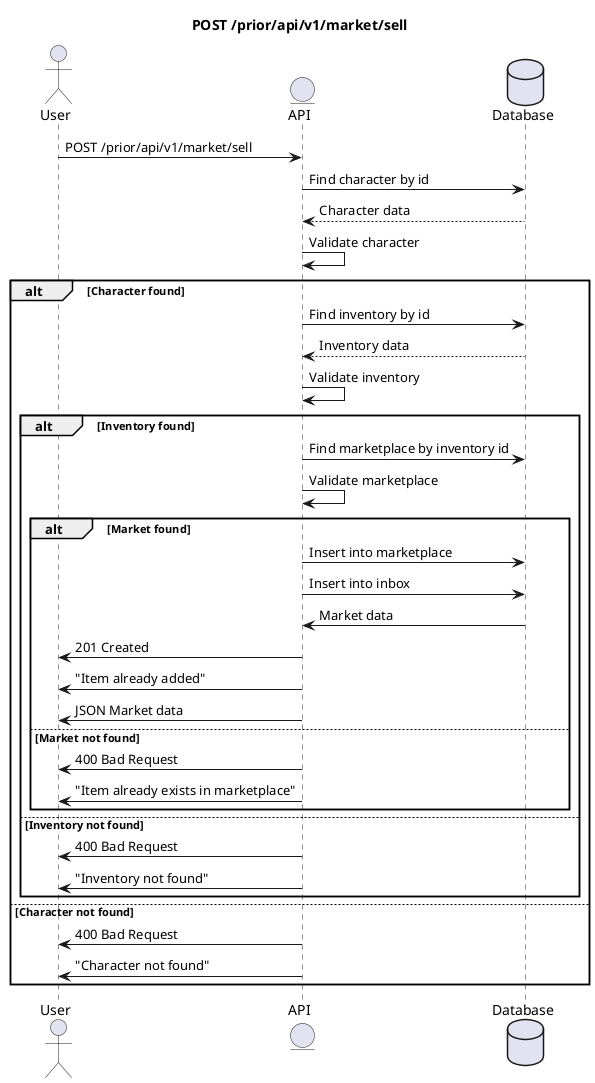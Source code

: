 @startuml
'https://plantuml.com/sequence-diagram

title POST /prior/api/v1/market/sell

actor User as u
entity API as a
database Database as d

u->a: POST /prior/api/v1/market/sell

a->d: Find character by id
d-->a: Character data
a->a : Validate character

alt Character found
    a->d: Find inventory by id
    d-->a: Inventory data
    a->a : Validate inventory

    alt Inventory found
        a->d : Find marketplace by inventory id
        a->a : Validate marketplace

        alt Market found
            a->d: Insert into marketplace
            a->d: Insert into inbox
            d->a: Market data
            a->u: 201 Created
            a->u: "Item already added"
            a->u: JSON Market data
        else Market not found
            a->u: 400 Bad Request
            a->u: "Item already exists in marketplace"
        end

    else Inventory not found
        a->u: 400 Bad Request
        a->u: "Inventory not found"
    end

else Character not found
    a->u: 400 Bad Request
    a->u: "Character not found"
end

@enduml